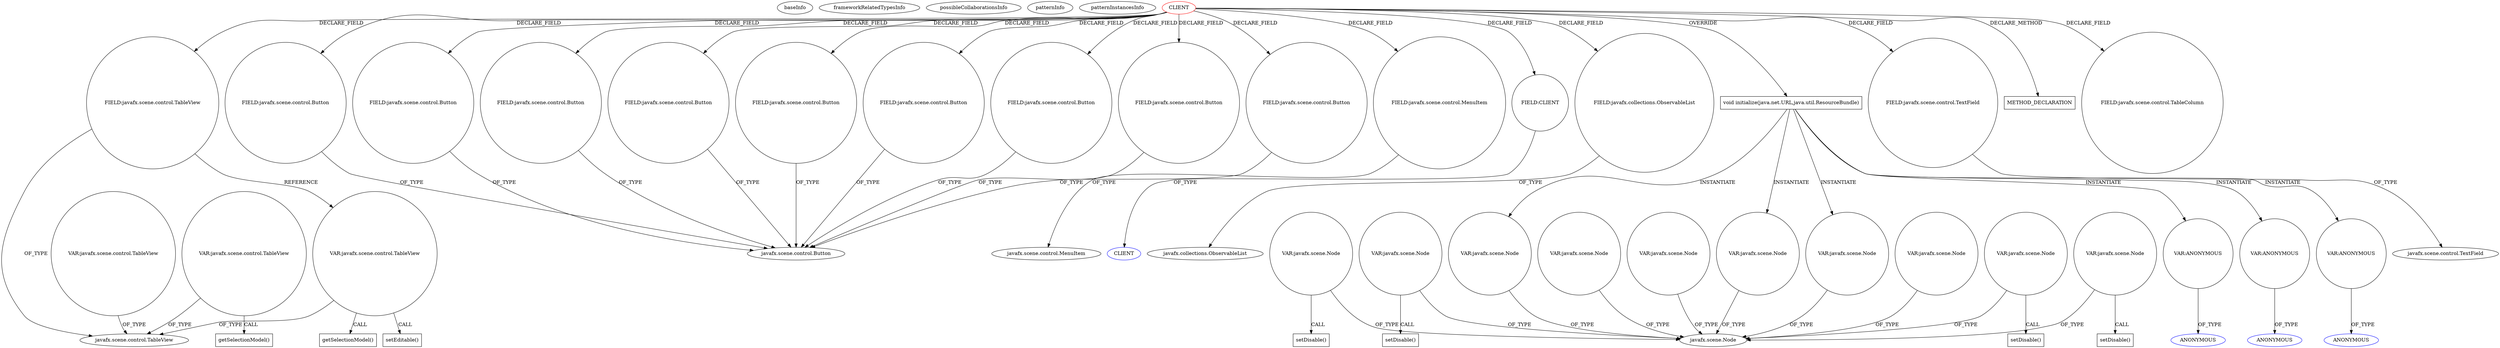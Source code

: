 digraph {
baseInfo[graphId=1003,category="pattern",isAnonymous=false,possibleRelation=false]
frameworkRelatedTypesInfo[]
possibleCollaborationsInfo[]
patternInfo[frequency=2.0,patternRootClient=0]
patternInstancesInfo[0="hock323-eventManager~/hock323-eventManager/EventManager-master/src/eventManager/controller/pokerTournament/TournamentController.java~TournamentController~3009",1="bianconejo-CEFX~/bianconejo-CEFX/CEFX-master/src/cefx/CEPrincipalController.java~CEPrincipalController~2114"]
150[label="FIELD:javafx.scene.control.TableView",vertexType="FIELD_DECLARATION",isFrameworkType=false,shape=circle]
0[label="CLIENT",vertexType="ROOT_CLIENT_CLASS_DECLARATION",isFrameworkType=false,color=red]
59[label="FIELD:javafx.scene.control.Button",vertexType="FIELD_DECLARATION",isFrameworkType=false,shape=circle]
140[label="FIELD:javafx.scene.control.Button",vertexType="FIELD_DECLARATION",isFrameworkType=false,shape=circle]
142[label="FIELD:javafx.scene.control.Button",vertexType="FIELD_DECLARATION",isFrameworkType=false,shape=circle]
81[label="FIELD:javafx.scene.control.Button",vertexType="FIELD_DECLARATION",isFrameworkType=false,shape=circle]
52[label="FIELD:javafx.scene.control.Button",vertexType="FIELD_DECLARATION",isFrameworkType=false,shape=circle]
14[label="FIELD:javafx.scene.control.Button",vertexType="FIELD_DECLARATION",isFrameworkType=false,shape=circle]
10[label="FIELD:javafx.scene.control.Button",vertexType="FIELD_DECLARATION",isFrameworkType=false,shape=circle]
4[label="FIELD:javafx.scene.control.Button",vertexType="FIELD_DECLARATION",isFrameworkType=false,shape=circle]
102[label="FIELD:javafx.scene.control.MenuItem",vertexType="FIELD_DECLARATION",isFrameworkType=false,shape=circle]
8[label="FIELD:javafx.scene.control.Button",vertexType="FIELD_DECLARATION",isFrameworkType=false,shape=circle]
151[label="javafx.scene.control.TableView",vertexType="FRAMEWORK_CLASS_TYPE",isFrameworkType=false]
20[label="FIELD:CLIENT",vertexType="FIELD_DECLARATION",isFrameworkType=false,shape=circle]
146[label="FIELD:javafx.collections.ObservableList",vertexType="FIELD_DECLARATION",isFrameworkType=false,shape=circle]
147[label="javafx.collections.ObservableList",vertexType="FRAMEWORK_INTERFACE_TYPE",isFrameworkType=false]
103[label="javafx.scene.control.MenuItem",vertexType="FRAMEWORK_CLASS_TYPE",isFrameworkType=false]
152[label="void initialize(java.net.URL,java.util.ResourceBundle)",vertexType="OVERRIDING_METHOD_DECLARATION",isFrameworkType=false,shape=box]
5[label="javafx.scene.control.Button",vertexType="FRAMEWORK_CLASS_TYPE",isFrameworkType=false]
6[label="FIELD:javafx.scene.control.TextField",vertexType="FIELD_DECLARATION",isFrameworkType=false,shape=circle]
21[label="CLIENT",vertexType="REFERENCE_CLIENT_CLASS_DECLARATION",isFrameworkType=false,color=blue]
211[label="VAR:javafx.scene.Node",vertexType="VARIABLE_EXPRESION",isFrameworkType=false,shape=circle]
189[label="javafx.scene.Node",vertexType="FRAMEWORK_CLASS_TYPE",isFrameworkType=false]
576[label="VAR:javafx.scene.Node",vertexType="VARIABLE_EXPRESION",isFrameworkType=false,shape=circle]
506[label="VAR:javafx.scene.Node",vertexType="VARIABLE_EXPRESION",isFrameworkType=false,shape=circle]
509[label="VAR:javafx.scene.Node",vertexType="VARIABLE_EXPRESION",isFrameworkType=false,shape=circle]
571[label="VAR:javafx.scene.Node",vertexType="VARIABLE_EXPRESION",isFrameworkType=false,shape=circle]
286[label="VAR:javafx.scene.Node",vertexType="VARIABLE_EXPRESION",isFrameworkType=false,shape=circle]
494[label="VAR:javafx.scene.Node",vertexType="VARIABLE_EXPRESION",isFrameworkType=false,shape=circle]
196[label="VAR:ANONYMOUS",vertexType="VARIABLE_EXPRESION",isFrameworkType=false,shape=circle]
208[label="VAR:ANONYMOUS",vertexType="VARIABLE_EXPRESION",isFrameworkType=false,shape=circle]
249[label="VAR:ANONYMOUS",vertexType="VARIABLE_EXPRESION",isFrameworkType=false,shape=circle]
7[label="javafx.scene.control.TextField",vertexType="FRAMEWORK_CLASS_TYPE",isFrameworkType=false]
577[label="setDisable()",vertexType="INSIDE_CALL",isFrameworkType=false,shape=box]
572[label="setDisable()",vertexType="INSIDE_CALL",isFrameworkType=false,shape=box]
594[label="METHOD_DECLARATION",vertexType="CLIENT_METHOD_DECLARATION",isFrameworkType=false,shape=box]
209[label="ANONYMOUS",vertexType="REFERENCE_ANONYMOUS_DECLARATION",isFrameworkType=false,color=blue]
197[label="ANONYMOUS",vertexType="REFERENCE_ANONYMOUS_DECLARATION",isFrameworkType=false,color=blue]
250[label="ANONYMOUS",vertexType="REFERENCE_ANONYMOUS_DECLARATION",isFrameworkType=false,color=blue]
289[label="VAR:javafx.scene.Node",vertexType="VARIABLE_EXPRESION",isFrameworkType=false,shape=circle]
579[label="VAR:javafx.scene.Node",vertexType="VARIABLE_EXPRESION",isFrameworkType=false,shape=circle]
580[label="setDisable()",vertexType="INSIDE_CALL",isFrameworkType=false,shape=box]
582[label="VAR:javafx.scene.Node",vertexType="VARIABLE_EXPRESION",isFrameworkType=false,shape=circle]
583[label="setDisable()",vertexType="INSIDE_CALL",isFrameworkType=false,shape=box]
588[label="VAR:javafx.scene.control.TableView",vertexType="VARIABLE_EXPRESION",isFrameworkType=false,shape=circle]
589[label="getSelectionModel()",vertexType="INSIDE_CALL",isFrameworkType=false,shape=box]
898[label="VAR:javafx.scene.control.TableView",vertexType="VARIABLE_EXPRESION",isFrameworkType=false,shape=circle]
899[label="setEditable()",vertexType="INSIDE_CALL",isFrameworkType=false,shape=box]
933[label="getSelectionModel()",vertexType="INSIDE_CALL",isFrameworkType=false,shape=box]
591[label="VAR:javafx.scene.control.TableView",vertexType="VARIABLE_EXPRESION",isFrameworkType=false,shape=circle]
144[label="FIELD:javafx.scene.control.TableColumn",vertexType="FIELD_DECLARATION",isFrameworkType=false,shape=circle]
140->5[label="OF_TYPE"]
579->189[label="OF_TYPE"]
211->189[label="OF_TYPE"]
52->5[label="OF_TYPE"]
102->103[label="OF_TYPE"]
506->189[label="OF_TYPE"]
59->5[label="OF_TYPE"]
0->8[label="DECLARE_FIELD"]
582->189[label="OF_TYPE"]
152->286[label="INSTANTIATE"]
494->189[label="OF_TYPE"]
150->898[label="REFERENCE"]
0->140[label="DECLARE_FIELD"]
142->5[label="OF_TYPE"]
14->5[label="OF_TYPE"]
289->189[label="OF_TYPE"]
0->4[label="DECLARE_FIELD"]
152->211[label="INSTANTIATE"]
152->196[label="INSTANTIATE"]
588->151[label="OF_TYPE"]
898->151[label="OF_TYPE"]
0->144[label="DECLARE_FIELD"]
8->5[label="OF_TYPE"]
152->289[label="INSTANTIATE"]
152->208[label="INSTANTIATE"]
0->81[label="DECLARE_FIELD"]
576->189[label="OF_TYPE"]
0->20[label="DECLARE_FIELD"]
898->933[label="CALL"]
20->21[label="OF_TYPE"]
0->52[label="DECLARE_FIELD"]
196->197[label="OF_TYPE"]
582->583[label="CALL"]
0->152[label="OVERRIDE"]
146->147[label="OF_TYPE"]
6->7[label="OF_TYPE"]
81->5[label="OF_TYPE"]
898->899[label="CALL"]
0->10[label="DECLARE_FIELD"]
286->189[label="OF_TYPE"]
0->146[label="DECLARE_FIELD"]
571->189[label="OF_TYPE"]
0->142[label="DECLARE_FIELD"]
576->577[label="CALL"]
588->589[label="CALL"]
150->151[label="OF_TYPE"]
591->151[label="OF_TYPE"]
0->14[label="DECLARE_FIELD"]
10->5[label="OF_TYPE"]
0->150[label="DECLARE_FIELD"]
4->5[label="OF_TYPE"]
571->572[label="CALL"]
579->580[label="CALL"]
0->6[label="DECLARE_FIELD"]
509->189[label="OF_TYPE"]
249->250[label="OF_TYPE"]
152->249[label="INSTANTIATE"]
208->209[label="OF_TYPE"]
0->59[label="DECLARE_FIELD"]
0->102[label="DECLARE_FIELD"]
0->594[label="DECLARE_METHOD"]
}
